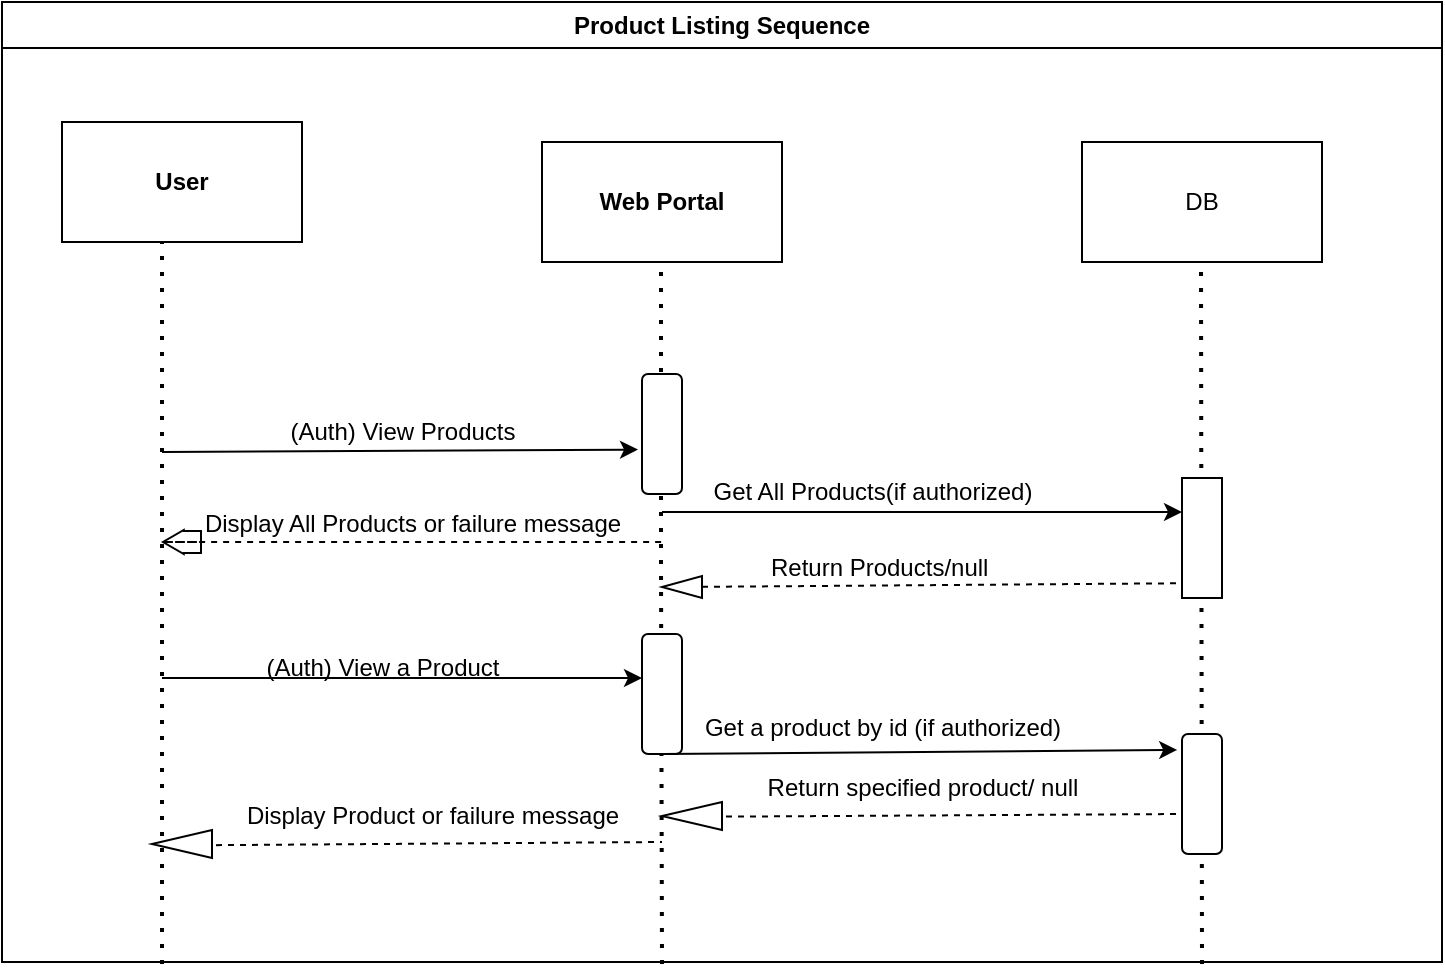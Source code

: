<mxfile version="24.7.4">
  <diagram name="Page-1" id="Px-rGjE4d4ECfZvoA9eH">
    <mxGraphModel dx="1050" dy="522" grid="1" gridSize="10" guides="1" tooltips="1" connect="1" arrows="1" fold="1" page="1" pageScale="1" pageWidth="1100" pageHeight="850" math="0" shadow="0">
      <root>
        <mxCell id="0" />
        <mxCell id="1" parent="0" />
        <mxCell id="f3vR9Rkkpv1uvMwhN0g--1" value="Product Listing Sequence" style="swimlane;whiteSpace=wrap;html=1;" vertex="1" parent="1">
          <mxGeometry x="430" y="160" width="720" height="480" as="geometry" />
        </mxCell>
        <mxCell id="f3vR9Rkkpv1uvMwhN0g--2" value="&lt;b&gt;User&lt;/b&gt;" style="rounded=0;whiteSpace=wrap;html=1;" vertex="1" parent="f3vR9Rkkpv1uvMwhN0g--1">
          <mxGeometry x="30" y="60" width="120" height="60" as="geometry" />
        </mxCell>
        <mxCell id="f3vR9Rkkpv1uvMwhN0g--3" value="&lt;b&gt;Web Portal&lt;/b&gt;" style="rounded=0;whiteSpace=wrap;html=1;" vertex="1" parent="f3vR9Rkkpv1uvMwhN0g--1">
          <mxGeometry x="270" y="70" width="120" height="60" as="geometry" />
        </mxCell>
        <mxCell id="f3vR9Rkkpv1uvMwhN0g--4" value="DB" style="rounded=0;whiteSpace=wrap;html=1;" vertex="1" parent="f3vR9Rkkpv1uvMwhN0g--1">
          <mxGeometry x="540" y="70" width="120" height="60" as="geometry" />
        </mxCell>
        <mxCell id="f3vR9Rkkpv1uvMwhN0g--5" value="" style="endArrow=none;dashed=1;html=1;dashPattern=1 3;strokeWidth=2;rounded=0;entryX=0.5;entryY=1;entryDx=0;entryDy=0;" edge="1" parent="f3vR9Rkkpv1uvMwhN0g--1">
          <mxGeometry width="50" height="50" relative="1" as="geometry">
            <mxPoint x="330" y="481" as="sourcePoint" />
            <mxPoint x="329.5" y="130" as="targetPoint" />
            <Array as="points">
              <mxPoint x="329.5" y="280" />
            </Array>
          </mxGeometry>
        </mxCell>
        <mxCell id="f3vR9Rkkpv1uvMwhN0g--6" value="" style="rounded=1;whiteSpace=wrap;html=1;direction=south;" vertex="1" parent="f3vR9Rkkpv1uvMwhN0g--1">
          <mxGeometry x="320" y="186" width="20" height="60" as="geometry" />
        </mxCell>
        <mxCell id="f3vR9Rkkpv1uvMwhN0g--7" value="" style="rounded=1;whiteSpace=wrap;html=1;direction=south;" vertex="1" parent="f3vR9Rkkpv1uvMwhN0g--1">
          <mxGeometry x="320" y="316" width="20" height="60" as="geometry" />
        </mxCell>
        <mxCell id="f3vR9Rkkpv1uvMwhN0g--8" value="" style="endArrow=none;dashed=1;html=1;dashPattern=1 3;strokeWidth=2;rounded=0;entryX=0.5;entryY=1;entryDx=0;entryDy=0;" edge="1" parent="f3vR9Rkkpv1uvMwhN0g--1">
          <mxGeometry width="50" height="50" relative="1" as="geometry">
            <mxPoint x="600" y="481" as="sourcePoint" />
            <mxPoint x="599.5" y="130" as="targetPoint" />
            <Array as="points" />
          </mxGeometry>
        </mxCell>
        <mxCell id="f3vR9Rkkpv1uvMwhN0g--9" value="" style="endArrow=none;dashed=1;html=1;dashPattern=1 3;strokeWidth=2;rounded=0;entryX=0.5;entryY=1;entryDx=0;entryDy=0;" edge="1" parent="f3vR9Rkkpv1uvMwhN0g--1">
          <mxGeometry width="50" height="50" relative="1" as="geometry">
            <mxPoint x="80" y="481" as="sourcePoint" />
            <mxPoint x="80" y="120" as="targetPoint" />
            <Array as="points">
              <mxPoint x="80" y="270" />
            </Array>
          </mxGeometry>
        </mxCell>
        <mxCell id="f3vR9Rkkpv1uvMwhN0g--10" value="" style="rounded=1;whiteSpace=wrap;html=1;direction=south;" vertex="1" parent="f3vR9Rkkpv1uvMwhN0g--1">
          <mxGeometry x="590" y="366" width="20" height="60" as="geometry" />
        </mxCell>
        <mxCell id="f3vR9Rkkpv1uvMwhN0g--11" value="" style="endArrow=classic;html=1;rounded=0;entryX=0.63;entryY=1.1;entryDx=0;entryDy=0;entryPerimeter=0;" edge="1" parent="f3vR9Rkkpv1uvMwhN0g--1" target="f3vR9Rkkpv1uvMwhN0g--6">
          <mxGeometry width="50" height="50" relative="1" as="geometry">
            <mxPoint x="80" y="225" as="sourcePoint" />
            <mxPoint x="200" y="191" as="targetPoint" />
          </mxGeometry>
        </mxCell>
        <mxCell id="f3vR9Rkkpv1uvMwhN0g--12" value="" style="endArrow=classic;html=1;rounded=0;entryX=0.63;entryY=1.1;entryDx=0;entryDy=0;entryPerimeter=0;" edge="1" parent="f3vR9Rkkpv1uvMwhN0g--1">
          <mxGeometry width="50" height="50" relative="1" as="geometry">
            <mxPoint x="330" y="255" as="sourcePoint" />
            <mxPoint x="590" y="255" as="targetPoint" />
          </mxGeometry>
        </mxCell>
        <mxCell id="f3vR9Rkkpv1uvMwhN0g--13" value="" style="rounded=1;whiteSpace=wrap;html=1;direction=south;arcSize=0;" vertex="1" parent="f3vR9Rkkpv1uvMwhN0g--1">
          <mxGeometry x="590" y="238" width="20" height="60" as="geometry" />
        </mxCell>
        <mxCell id="f3vR9Rkkpv1uvMwhN0g--14" value="" style="endArrow=none;dashed=1;html=1;rounded=0;entryX=0.627;entryY=1.08;entryDx=0;entryDy=0;entryPerimeter=0;" edge="1" parent="f3vR9Rkkpv1uvMwhN0g--1" source="f3vR9Rkkpv1uvMwhN0g--15">
          <mxGeometry width="50" height="50" relative="1" as="geometry">
            <mxPoint x="331.6" y="290" as="sourcePoint" />
            <mxPoint x="590.0" y="290.62" as="targetPoint" />
          </mxGeometry>
        </mxCell>
        <mxCell id="f3vR9Rkkpv1uvMwhN0g--15" value="" style="html=1;shadow=0;dashed=0;align=center;verticalAlign=middle;shape=mxgraph.arrows2.arrow;dy=0.6;dx=40;flipH=1;notch=0;" vertex="1" parent="f3vR9Rkkpv1uvMwhN0g--1">
          <mxGeometry x="330" y="287" width="20" height="11" as="geometry" />
        </mxCell>
        <mxCell id="f3vR9Rkkpv1uvMwhN0g--17" value="" style="endArrow=classic;html=1;rounded=0;entryX=0.63;entryY=1.1;entryDx=0;entryDy=0;entryPerimeter=0;" edge="1" parent="f3vR9Rkkpv1uvMwhN0g--1">
          <mxGeometry width="50" height="50" relative="1" as="geometry">
            <mxPoint x="80" y="338" as="sourcePoint" />
            <mxPoint x="320" y="338" as="targetPoint" />
          </mxGeometry>
        </mxCell>
        <mxCell id="f3vR9Rkkpv1uvMwhN0g--18" value="" style="endArrow=none;dashed=1;html=1;rounded=0;exitX=0;exitY=0;exitDx=0;exitDy=14;exitPerimeter=0;" edge="1" parent="f3vR9Rkkpv1uvMwhN0g--1">
          <mxGeometry width="50" height="50" relative="1" as="geometry">
            <mxPoint x="95" y="421.66" as="sourcePoint" />
            <mxPoint x="330" y="420" as="targetPoint" />
          </mxGeometry>
        </mxCell>
        <mxCell id="f3vR9Rkkpv1uvMwhN0g--19" value="" style="html=1;shadow=0;dashed=0;align=center;verticalAlign=middle;shape=mxgraph.arrows2.arrow;dy=0.6;dx=40;flipH=1;notch=0;" vertex="1" parent="f3vR9Rkkpv1uvMwhN0g--1">
          <mxGeometry x="75" y="414" width="30" height="14" as="geometry" />
        </mxCell>
        <mxCell id="f3vR9Rkkpv1uvMwhN0g--20" value="&amp;nbsp; &amp;nbsp; &amp;nbsp; &amp;nbsp; &amp;nbsp; &amp;nbsp; &amp;nbsp; &amp;nbsp; &amp;nbsp; &amp;nbsp; &amp;nbsp; &amp;nbsp; &amp;nbsp; &amp;nbsp; &amp;nbsp; &amp;nbsp; Return Products/null" style="text;html=1;align=center;verticalAlign=middle;resizable=0;points=[];autosize=1;strokeColor=none;fillColor=none;" vertex="1" parent="f3vR9Rkkpv1uvMwhN0g--1">
          <mxGeometry x="265" y="268" width="240" height="30" as="geometry" />
        </mxCell>
        <mxCell id="f3vR9Rkkpv1uvMwhN0g--21" value="Get All Products(if authorized)" style="text;html=1;align=center;verticalAlign=middle;resizable=0;points=[];autosize=1;strokeColor=none;fillColor=none;" vertex="1" parent="f3vR9Rkkpv1uvMwhN0g--1">
          <mxGeometry x="345" y="230" width="180" height="30" as="geometry" />
        </mxCell>
        <mxCell id="f3vR9Rkkpv1uvMwhN0g--24" value="" style="endArrow=classic;html=1;rounded=0;entryX=0.133;entryY=1.12;entryDx=0;entryDy=0;entryPerimeter=0;" edge="1" parent="f3vR9Rkkpv1uvMwhN0g--1" target="f3vR9Rkkpv1uvMwhN0g--10">
          <mxGeometry width="50" height="50" relative="1" as="geometry">
            <mxPoint x="330" y="376" as="sourcePoint" />
            <mxPoint x="590" y="381" as="targetPoint" />
          </mxGeometry>
        </mxCell>
        <mxCell id="f3vR9Rkkpv1uvMwhN0g--25" value="" style="endArrow=none;dashed=1;html=1;rounded=0;entryX=0.627;entryY=1.08;entryDx=0;entryDy=0;entryPerimeter=0;" edge="1" parent="f3vR9Rkkpv1uvMwhN0g--1">
          <mxGeometry width="50" height="50" relative="1" as="geometry">
            <mxPoint x="350" y="407.38" as="sourcePoint" />
            <mxPoint x="590.0" y="406.0" as="targetPoint" />
          </mxGeometry>
        </mxCell>
        <mxCell id="f3vR9Rkkpv1uvMwhN0g--26" value="" style="html=1;shadow=0;dashed=0;align=center;verticalAlign=middle;shape=mxgraph.arrows2.arrow;dy=0.6;dx=40;flipH=1;notch=0;" vertex="1" parent="f3vR9Rkkpv1uvMwhN0g--1">
          <mxGeometry x="330" y="400" width="30" height="14" as="geometry" />
        </mxCell>
        <mxCell id="f3vR9Rkkpv1uvMwhN0g--27" value="Display Product or failure message" style="text;html=1;align=center;verticalAlign=middle;resizable=0;points=[];autosize=1;strokeColor=none;fillColor=none;" vertex="1" parent="f3vR9Rkkpv1uvMwhN0g--1">
          <mxGeometry x="110" y="392" width="210" height="30" as="geometry" />
        </mxCell>
        <mxCell id="f3vR9Rkkpv1uvMwhN0g--33" value="" style="shape=flexArrow;endArrow=classic;html=1;rounded=0;width=11;endSize=3.13;endWidth=0;" edge="1" parent="f3vR9Rkkpv1uvMwhN0g--1">
          <mxGeometry width="50" height="50" relative="1" as="geometry">
            <mxPoint x="100" y="270" as="sourcePoint" />
            <mxPoint x="80" y="270" as="targetPoint" />
          </mxGeometry>
        </mxCell>
        <mxCell id="f3vR9Rkkpv1uvMwhN0g--34" value="&lt;font style=&quot;font-size: 12px;&quot;&gt;&amp;nbsp; &amp;nbsp; &amp;nbsp; &amp;nbsp; &amp;nbsp; &amp;nbsp; &amp;nbsp; &amp;nbsp; &amp;nbsp; &amp;nbsp; &amp;nbsp;Display All Products or failure message&lt;/font&gt;" style="text;html=1;align=center;verticalAlign=middle;resizable=0;points=[];autosize=1;strokeColor=none;fillColor=none;" vertex="1" parent="f3vR9Rkkpv1uvMwhN0g--1">
          <mxGeometry x="20" y="246" width="300" height="30" as="geometry" />
        </mxCell>
        <mxCell id="f3vR9Rkkpv1uvMwhN0g--30" value="(Auth) View Products" style="text;html=1;align=center;verticalAlign=middle;resizable=0;points=[];autosize=1;strokeColor=none;fillColor=none;" vertex="1" parent="f3vR9Rkkpv1uvMwhN0g--1">
          <mxGeometry x="130" y="200" width="140" height="30" as="geometry" />
        </mxCell>
        <mxCell id="f3vR9Rkkpv1uvMwhN0g--28" value="Get a product by id (if authorized)" style="text;html=1;align=center;verticalAlign=middle;resizable=0;points=[];autosize=1;strokeColor=none;fillColor=none;" vertex="1" parent="1">
          <mxGeometry x="770" y="508" width="200" height="30" as="geometry" />
        </mxCell>
        <mxCell id="f3vR9Rkkpv1uvMwhN0g--29" value="Return specified product/ null" style="text;html=1;align=center;verticalAlign=middle;resizable=0;points=[];autosize=1;strokeColor=none;fillColor=none;" vertex="1" parent="1">
          <mxGeometry x="800" y="538" width="180" height="30" as="geometry" />
        </mxCell>
        <mxCell id="f3vR9Rkkpv1uvMwhN0g--32" value="" style="endArrow=none;dashed=1;html=1;rounded=0;exitX=0.269;exitY=0.067;exitDx=0;exitDy=0;exitPerimeter=0;" edge="1" parent="1" source="f3vR9Rkkpv1uvMwhN0g--20">
          <mxGeometry width="50" height="50" relative="1" as="geometry">
            <mxPoint x="630" y="420" as="sourcePoint" />
            <mxPoint x="530" y="430" as="targetPoint" />
            <Array as="points">
              <mxPoint x="510" y="430" />
            </Array>
          </mxGeometry>
        </mxCell>
        <mxCell id="f3vR9Rkkpv1uvMwhN0g--36" value="(Auth) View a Product" style="text;html=1;align=center;verticalAlign=middle;resizable=0;points=[];autosize=1;strokeColor=none;fillColor=none;" vertex="1" parent="1">
          <mxGeometry x="550" y="478" width="140" height="30" as="geometry" />
        </mxCell>
      </root>
    </mxGraphModel>
  </diagram>
</mxfile>

